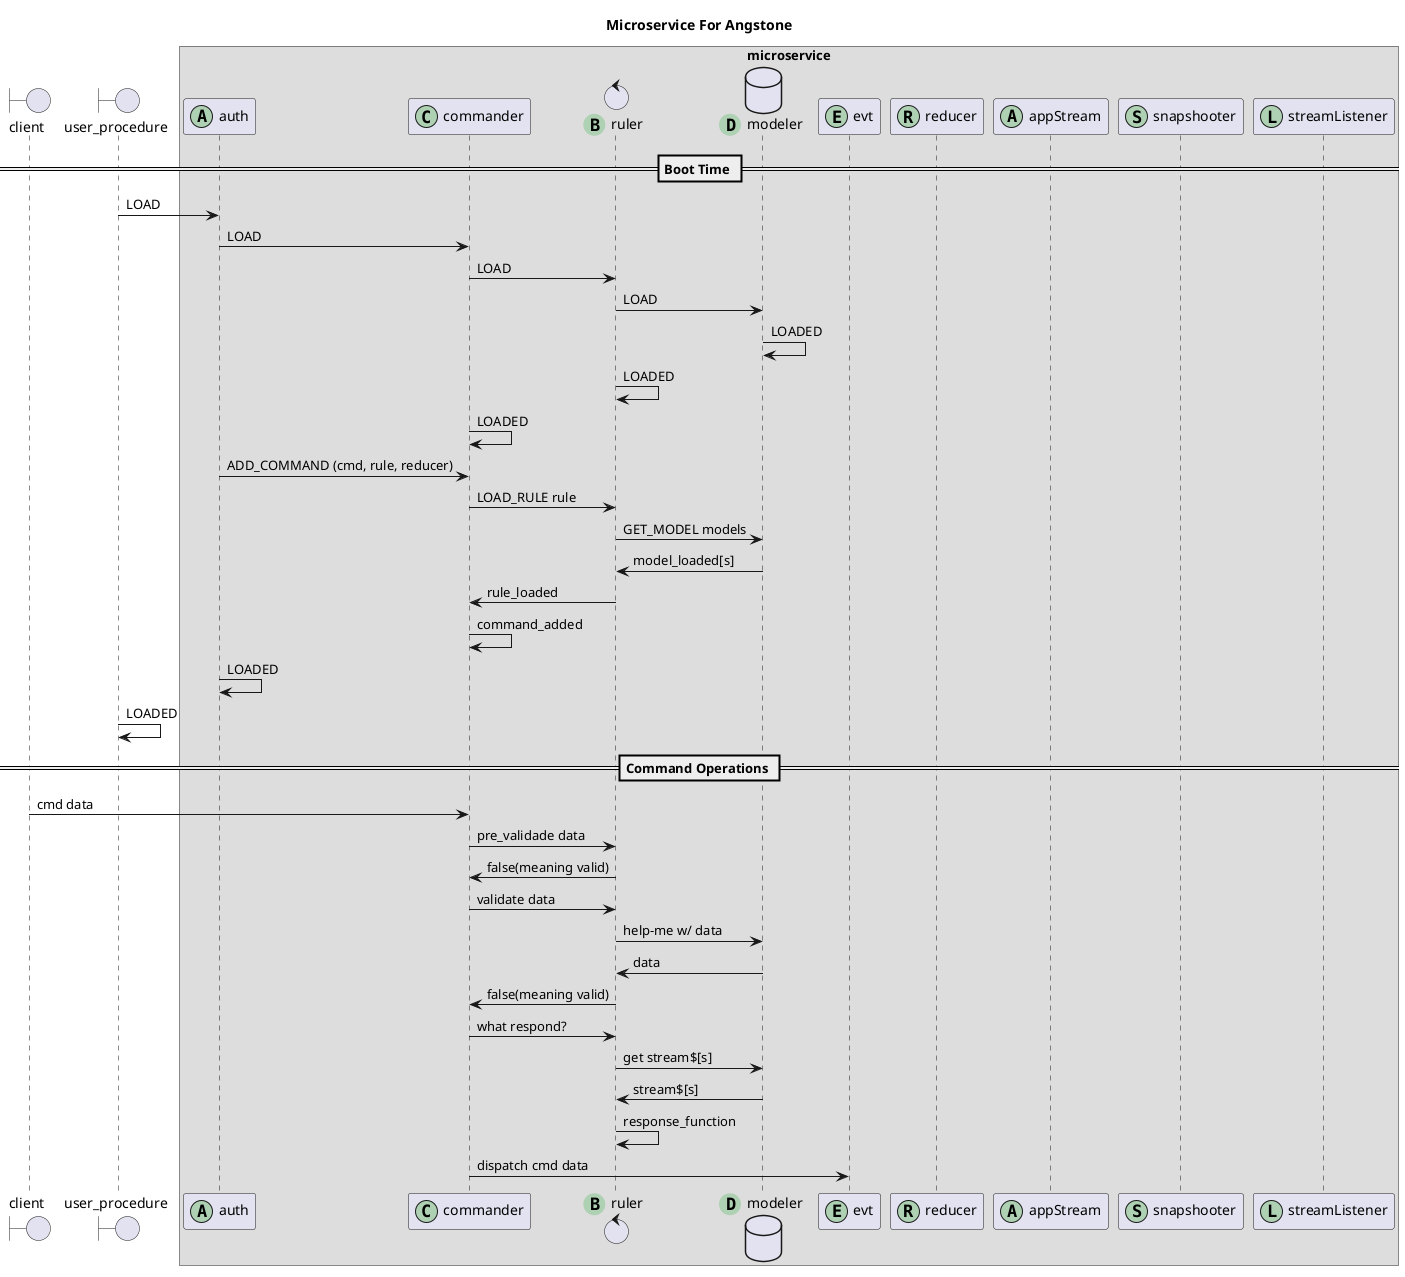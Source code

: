 @startuml
title Microservice For Angstone
boundary client
boundary user_procedure
box "microservice"
participant auth << (A,#ADD1B2) >>
participant commander << (C,#ADD1B2) >>
control ruler << (B,#ADD1B2) >>
database modeler << (D,#ADD1B2) >>
participant evt << (E,#ADD1B2) >>
participant reducer << (R,#ADD1B2) >>
participant appStream << (A,#ADD1B2) >>
participant snapshooter << (S,#ADD1B2) >>
participant streamListener << (L,#ADD1B2) >>
end box
== Boot Time ==

user_procedure -> auth : LOAD
auth -> commander : LOAD
commander -> ruler : LOAD
ruler -> modeler : LOAD
modeler -> modeler : LOADED
ruler -> ruler : LOADED
commander -> commander : LOADED

auth -> commander : ADD_COMMAND (cmd, rule, reducer)
commander -> ruler : LOAD_RULE rule
ruler -> modeler : GET_MODEL models
modeler -> ruler : model_loaded[s]
ruler -> commander : rule_loaded
commander -> commander : command_added

auth -> auth : LOADED
user_procedure -> user_procedure : LOADED

== Command Operations ==
client -> commander : cmd data
commander -> ruler : pre_validade data
ruler -> commander : false(meaning valid)
commander -> ruler : validate data
ruler -> modeler : help-me w/ data
modeler -> ruler : data
ruler -> commander : false(meaning valid)
commander -> ruler : what respond?
ruler -> modeler : get stream$[s]
modeler -> ruler : stream$[s]
ruler -> ruler : response_function
commander -> evt : dispatch cmd data

@enduml
